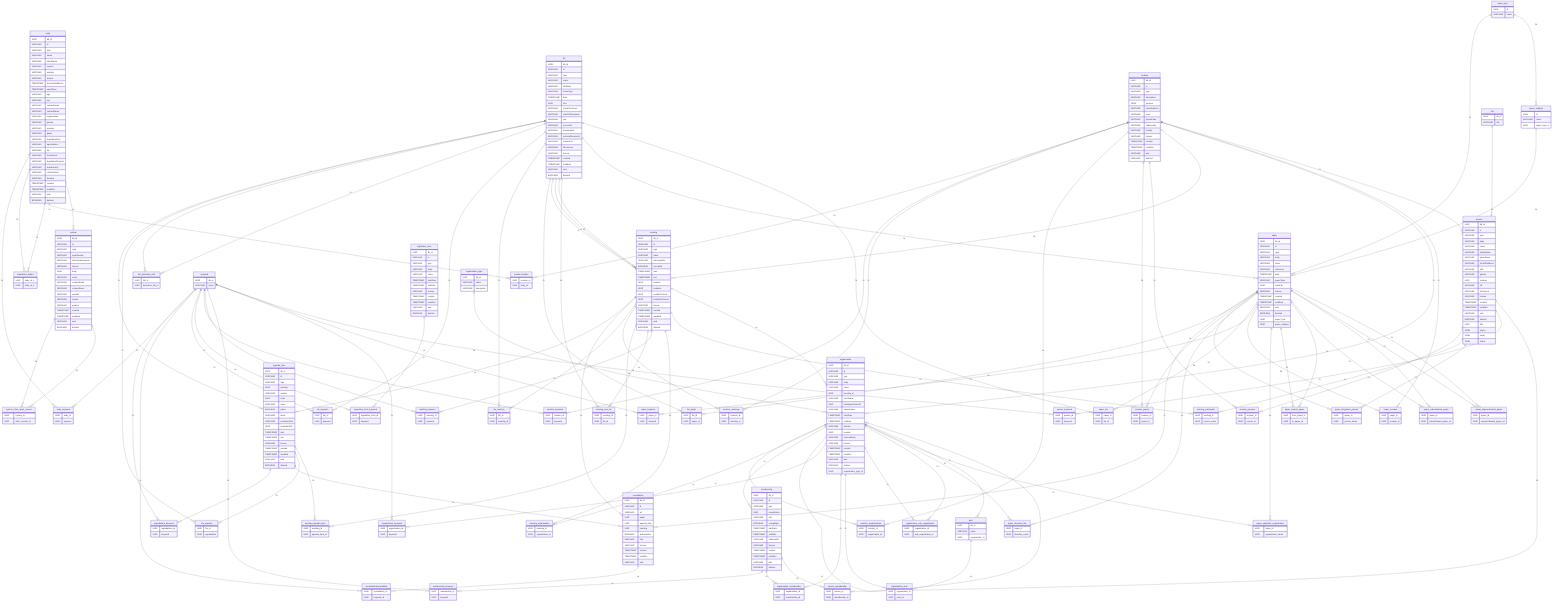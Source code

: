 erDiagram
    agenda_item ||--o{ agendaitem_keyword : FK
    agenda_item ||--o{ consultation : FK
    agenda_item ||--o{ file_agenda : FK
    agenda_item ||--o{ meeting_agenda_item : FK
    body ||--o{ body_keyword : FK
    body ||--o{ equivalent_bodies : FK
    body ||--o{ equivalent_bodies : FK
    body ||--o{ location_bodies : FK
    body ||--o{ system : FK
    consultation ||--o{ consultationkeywordlink : FK
    file ||--o{ agenda_item : FK
    file ||--o{ file_agenda : FK
    file ||--o{ file_derivative_link : FK
    file ||--o{ file_derivative_link : FK
    file ||--o{ file_keyword : FK
    file ||--o{ file_meeting : FK
    file ||--o{ file_paper : FK
    file ||--o{ meeting : FK
    file ||--o{ meeting : FK
    file ||--o{ meeting : FK
    file ||--o{ meeting_aux_file : FK
    file ||--o{ paper : FK
    file ||--o{ paper_file : FK
    keyword ||--o{ agendaitem_keyword : FK
    keyword ||--o{ body_keyword : FK
    keyword ||--o{ consultationkeywordlink : FK
    keyword ||--o{ file_keyword : FK
    keyword ||--o{ legislative_term_keyword : FK
    keyword ||--o{ location_keyword : FK
    keyword ||--o{ meeting_keyword : FK
    keyword ||--o{ membership_keyword : FK
    keyword ||--o{ organization_keyword : FK
    keyword ||--o{ paper_keyword : FK
    keyword ||--o{ person_keyword : FK
    legislative_term ||--o{ legislative_term_keyword : FK
    location ||--o{ location_bodies : FK
    location ||--o{ location_keyword : FK
    location ||--o{ location_meetings : FK
    location ||--o{ location_organizations : FK
    location ||--o{ location_papers : FK
    location ||--o{ location_persons : FK
    location ||--o{ meeting : FK
    location ||--o{ organization : FK
    location ||--o{ paper_location : FK
    location ||--o{ person : FK
    meeting ||--o{ agenda_item : FK
    meeting ||--o{ consultation : FK
    meeting ||--o{ file_meeting : FK
    meeting ||--o{ location_meetings : FK
    meeting ||--o{ meeting_agenda_item : FK
    meeting ||--o{ meeting_aux_file : FK
    meeting ||--o{ meeting_keyword : FK
    meeting ||--o{ meeting_organization : FK
    meeting ||--o{ meeting_participant : FK
    meeting ||--o{ organization : FK
    membership ||--o{ membership_keyword : FK
    membership ||--o{ organization_membership : FK
    membership ||--o{ person_membership : FK
    organization ||--o{ location_organizations : FK
    organization ||--o{ meeting_organization : FK
    organization ||--o{ membership : FK
    organization ||--o{ organization : FK
    organization ||--o{ organization_keyword : FK
    organization ||--o{ organization_membership : FK
    organization ||--o{ organization_post : FK
    organization ||--o{ organization_sub_organization : FK
    organization ||--o{ organization_sub_organization : FK
    organization ||--o{ paper_direction_link : FK
    organization ||--o{ paper_originator_organization : FK
    organization ||--o{ post : FK
    organization_type ||--o{ organization : FK
    paper ||--o{ consultation : FK
    paper ||--o{ file_paper : FK
    paper ||--o{ location_papers : FK
    paper ||--o{ paper_Originator_person : FK
    paper ||--o{ paper_direction_link : FK
    paper ||--o{ paper_file : FK
    paper ||--o{ paper_keyword : FK
    paper ||--o{ paper_location : FK
    paper ||--o{ paper_originator_organization : FK
    paper ||--o{ paper_related_paper : FK
    paper ||--o{ paper_related_paper : FK
    paper ||--o{ paper_subordinated_paper : FK
    paper ||--o{ paper_subordinated_paper : FK
    paper ||--o{ paper_superordinated_paper : FK
    paper ||--o{ paper_superordinated_paper : FK
    paper_subtype ||--o{ paper : FK
    paper_type ||--o{ paper : FK
    paper_type ||--o{ paper_subtype : FK
    person ||--o{ location_persons : FK
    person ||--o{ meeting_participant : FK
    person ||--o{ paper_Originator_person : FK
    person ||--o{ person_keyword : FK
    person ||--o{ person_membership : FK
    post ||--o{ organization_post : FK
    system ||--o{ system_other_oparl_version : FK
    system ||--o{ system_other_oparl_version : FK
    title ||--o{ person : FK

    agenda_item {
        UUID db_id
        VARCHAR id
        VARCHAR type
        UUID meeting
        VARCHAR number
        UUID order
        VARCHAR name
        BOOLEAN public
        VARCHAR result
        VARCHAR resolutionText
        UUID resolutionFile
        TIMESTAMP start
        TIMESTAMP end
        VARCHAR license
        TIMESTAMP created
        TIMESTAMP modified
        VARCHAR web
        BOOLEAN deleted
    }
    agendaitem_keyword {
        UUID agendaitem_id
        UUID keyword
    }
    body {
        UUID db_id
        VARCHAR id
        VARCHAR type
        VARCHAR name
        VARCHAR shortName
        VARCHAR system
        VARCHAR website
        VARCHAR license
        TIMESTAMP licenseValidSince
        TIMESTAMP oparlSince
        VARCHAR ags
        VARCHAR rgs
        VARCHAR contactEmail
        VARCHAR contactName
        VARCHAR organization
        VARCHAR person
        VARCHAR meeting
        VARCHAR paper
        VARCHAR legislativeTerm
        VARCHAR agendaItem
        VARCHAR file
        VARCHAR locationList
        VARCHAR legislativeTermList
        VARCHAR membership
        VARCHAR classification
        VARCHAR location
        TIMESTAMP created
        TIMESTAMP modified
        VARCHAR web
        BOOLEAN deleted
    }
    body_keyword {
        UUID body_id
        UUID keyword
    }
    consultation {
        UUID db_id
        VARCHAR id
        VARCHAR url
        UUID paper
        UUID agenda_item
        UUID meeting
        BOOLEAN authoritative
        VARCHAR role
        VARCHAR license
        TIMESTAMP created
        TIMESTAMP modified
        VARCHAR web
    }
    consultationkeywordlink {
        UUID consultation_id
        UUID keyword_id
    }
    equivalent_bodies {
        UUID body_id_a
        UUID body_id_b
    }
    file {
        UUID db_id
        VARCHAR id
        VARCHAR type
        VARCHAR name
        VARCHAR fileName
        VARCHAR mimeType
        TIMESTAMP date
        UUID size
        VARCHAR sha1Checksum
        VARCHAR sha512Checksum
        VARCHAR text
        VARCHAR accessUrl
        VARCHAR downloadUrl
        VARCHAR externalServiceUrl
        VARCHAR masterFile
        VARCHAR fileLicense
        VARCHAR license
        TIMESTAMP created
        TIMESTAMP modified
        VARCHAR web
        BOOLEAN deleted
    }
    file_agenda {
        UUID file_id
        UUID agendaItem
    }
    file_derivative_link {
        UUID file_id
        UUID derivative_file_id
    }
    file_keyword {
        UUID file_id
        UUID keyword
    }
    file_meeting {
        UUID file_id
        UUID meeting_id
    }
    file_paper {
        UUID file_id
        UUID paper_id
    }
    keyword {
        UUID db_id
        VARCHAR name
    }
    legislative_term {
        UUID db_id
        VARCHAR id
        VARCHAR type
        VARCHAR body
        VARCHAR name
        TIMESTAMP startDate
        TIMESTAMP endDate
        VARCHAR license
        TIMESTAMP created
        TIMESTAMP modified
        VARCHAR web
        BOOLEAN deleted
    }
    legislative_term_keyword {
        UUID legislative_term_id
        UUID keyword
    }
    location {
        UUID db_id
        VARCHAR id
        VARCHAR type
        VARCHAR description
        JSON geojson
        VARCHAR streetAddress
        VARCHAR room
        VARCHAR postalCode
        VARCHAR subLocality
        VARCHAR locality
        VARCHAR license
        TIMESTAMP created
        TIMESTAMP modified
        VARCHAR web
        BOOLEAN deleted
    }
    location_bodies {
        UUID location_id
        UUID body_id
    }
    location_keyword {
        UUID location_id
        UUID keyword
    }
    location_meetings {
        UUID location_id
        UUID meeting_id
    }
    location_organizations {
        UUID location_id
        UUID organization_id
    }
    location_papers {
        UUID location_id
        UUID paper_id
    }
    location_persons {
        UUID location_id
        UUID person_id
    }
    meeting {
        UUID db_id
        VARCHAR id
        VARCHAR type
        VARCHAR name
        VARCHAR meetingState
        BOOLEAN cancelled
        TIMESTAMP start
        TIMESTAMP end
        UUID location
        UUID invitation
        UUID resultsProtocol
        UUID verbatimProtocol
        VARCHAR license
        TIMESTAMP created
        TIMESTAMP modified
        VARCHAR web
        BOOLEAN deleted
    }
    meeting_agenda_item {
        UUID meeting_id
        UUID agenda_item_id
    }
    meeting_aux_file {
        UUID meeting_id
        UUID file_id
    }
    meeting_keyword {
        UUID meeting_id
        UUID keyword
    }
    meeting_organization {
        UUID meeting_id
        UUID organization_id
    }
    meeting_participant {
        UUID meeting_id
        UUID person_name
    }
    membership {
        UUID db_id
        VARCHAR id
        VARCHAR type
        UUID organization
        VARCHAR role
        BOOLEAN votingRight
        TIMESTAMP startDate
        TIMESTAMP endDate
        VARCHAR onBehalfOf
        VARCHAR license
        TIMESTAMP created
        TIMESTAMP modified
        VARCHAR web
        BOOLEAN deleted
    }
    membership_keyword {
        UUID membership_id
        UUID keyword
    }
    organization {
        UUID db_id
        VARCHAR id
        VARCHAR type
        VARCHAR body
        VARCHAR name
        UUID meeting_id
        VARCHAR shortName
        UUID subOrganizationOf
        VARCHAR classification
        TIMESTAMP startDate
        TIMESTAMP endDate
        VARCHAR website
        UUID location
        VARCHAR externalBody
        VARCHAR license
        TIMESTAMP created
        TIMESTAMP modified
        VARCHAR web
        BOOLEAN deleted
        UUID organization_type_id
    }
    organization_keyword {
        UUID organization_id
        UUID keyword
    }
    organization_membership {
        UUID organization_id
        UUID membership_id
    }
    organization_post {
        UUID organization_id
        UUID post_str
    }
    organization_sub_organization {
        UUID organization_id
        UUID sub_organization_id
    }
    organization_type {
        UUID db_id
        VARCHAR name
        VARCHAR description
    }
    paper {
        UUID db_id
        VARCHAR id
        VARCHAR type
        VARCHAR body
        VARCHAR name
        VARCHAR reference
        TIMESTAMP date
        VARCHAR paperType
        UUID mainFile
        VARCHAR license
        TIMESTAMP created
        TIMESTAMP modified
        VARCHAR web
        BOOLEAN deleted
        UUID paper_type
        UUID paper_subtype
    }
    paper_Originator_person {
        UUID paper_id
        UUID person_name
    }
    paper_direction_link {
        UUID paper_id
        UUID direction_name
    }
    paper_file {
        UUID paper_id
        UUID file_id
    }
    paper_keyword {
        UUID paper_id
        UUID keyword
    }
    paper_location {
        UUID paper_id
        UUID location_id
    }
    paper_originator_organization {
        UUID paper_id
        UUID organization_name
    }
    paper_related_paper {
        UUID from_paper_id
        UUID to_paper_id
    }
    paper_subordinated_paper {
        UUID paper_id
        UUID subordinated_paper_url
    }
    paper_subtype {
        UUID id
        VARCHAR name
        UUID paper_type_id
    }
    paper_superordinated_paper {
        UUID paper_id
        UUID superordinated_paper_url
    }
    paper_type {
        UUID id
        VARCHAR name
    }
    person {
        UUID db_id
        VARCHAR id
        VARCHAR type
        VARCHAR body
        VARCHAR name
        VARCHAR familyName
        VARCHAR givenName
        VARCHAR formOfAddress
        VARCHAR affix
        VARCHAR gender
        UUID location
        VARCHAR life
        VARCHAR lifeSource
        VARCHAR license
        TIMESTAMP created
        TIMESTAMP modified
        VARCHAR web
        BOOLEAN deleted
        UUID title
        JSON phone
        JSON email
        JSON status
    }
    person_keyword {
        UUID person_id
        UUID keyword
    }
    person_membership {
        UUID person_id
        UUID membership_id
    }
    post {
        UUID db_id
        VARCHAR name
        UUID organization_id
    }
    system {
        UUID db_id
        VARCHAR id
        VARCHAR type
        VARCHAR oparlVersion
        VARCHAR otherOparlVersions
        VARCHAR license
        UUID body
        VARCHAR name
        VARCHAR contactEmail
        VARCHAR contactName
        VARCHAR website
        VARCHAR vendor
        VARCHAR product
        TIMESTAMP created
        TIMESTAMP modified
        VARCHAR web
        BOOLEAN deleted
    }
    system_other_oparl_version {
        UUID system_id
        UUID other_version_id
    }
    title {
        UUID db_id
        VARCHAR title
    }